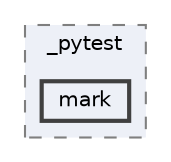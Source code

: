 digraph "C:/Users/LukeMabie/documents/Development/Password_Saver_Using_Django-master/venv/Lib/site-packages/_pytest/mark"
{
 // LATEX_PDF_SIZE
  bgcolor="transparent";
  edge [fontname=Helvetica,fontsize=10,labelfontname=Helvetica,labelfontsize=10];
  node [fontname=Helvetica,fontsize=10,shape=box,height=0.2,width=0.4];
  compound=true
  subgraph clusterdir_b3b37a221e9061020e777f5b90b2470a {
    graph [ bgcolor="#edf0f7", pencolor="grey50", label="_pytest", fontname=Helvetica,fontsize=10 style="filled,dashed", URL="dir_b3b37a221e9061020e777f5b90b2470a.html",tooltip=""]
  dir_6faf883cf70588c6ad7a9714f574b47c [label="mark", fillcolor="#edf0f7", color="grey25", style="filled,bold", URL="dir_6faf883cf70588c6ad7a9714f574b47c.html",tooltip=""];
  }
}

